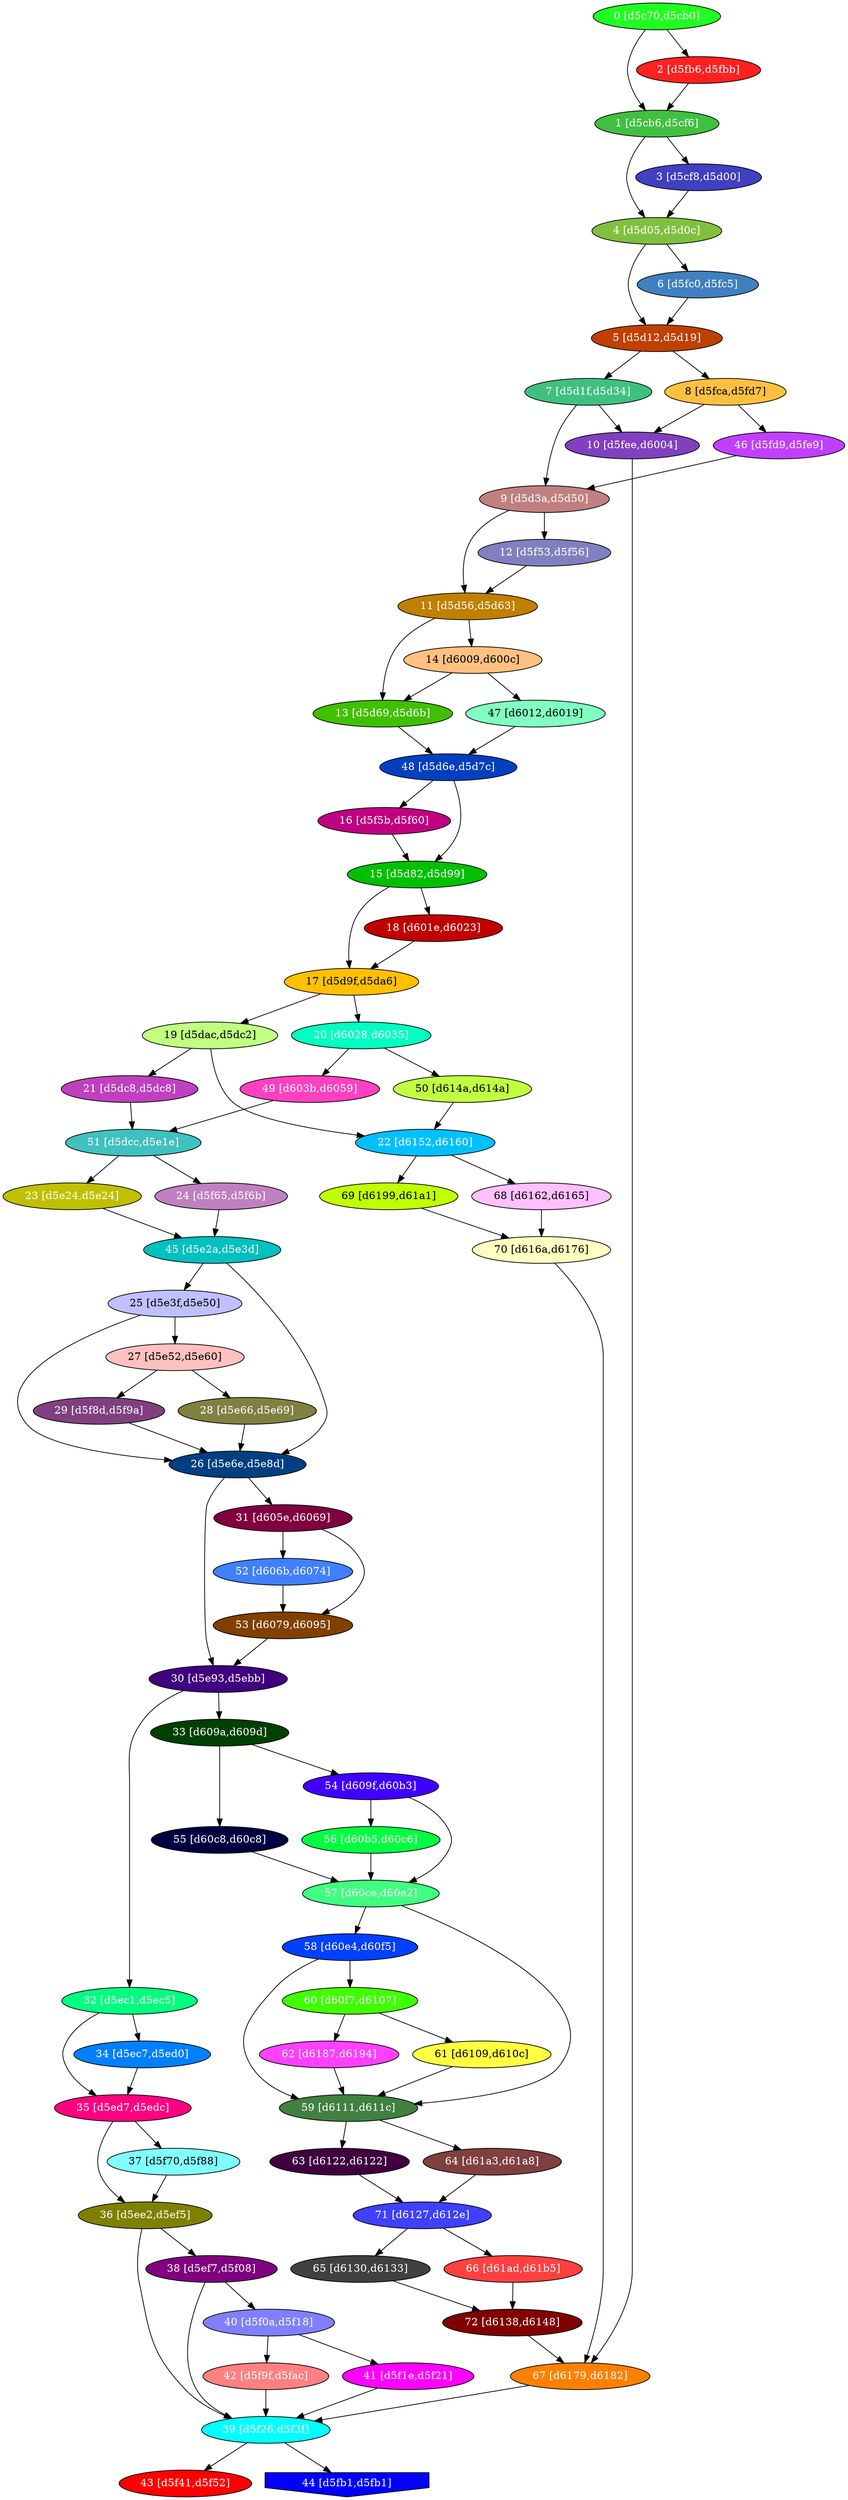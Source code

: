 diGraph libnss3{
	libnss3_0  [style=filled fillcolor="#20FF20" fontcolor="#ffffff" shape=oval label="0 [d5c70,d5cb0]"]
	libnss3_1  [style=filled fillcolor="#40C040" fontcolor="#ffffff" shape=oval label="1 [d5cb6,d5cf6]"]
	libnss3_2  [style=filled fillcolor="#FF2020" fontcolor="#ffffff" shape=oval label="2 [d5fb6,d5fbb]"]
	libnss3_3  [style=filled fillcolor="#4040C0" fontcolor="#ffffff" shape=oval label="3 [d5cf8,d5d00]"]
	libnss3_4  [style=filled fillcolor="#80C040" fontcolor="#ffffff" shape=oval label="4 [d5d05,d5d0c]"]
	libnss3_5  [style=filled fillcolor="#C04000" fontcolor="#ffffff" shape=oval label="5 [d5d12,d5d19]"]
	libnss3_6  [style=filled fillcolor="#4080C0" fontcolor="#ffffff" shape=oval label="6 [d5fc0,d5fc5]"]
	libnss3_7  [style=filled fillcolor="#40C080" fontcolor="#ffffff" shape=oval label="7 [d5d1f,d5d34]"]
	libnss3_8  [style=filled fillcolor="#FFC040" fontcolor="#000000" shape=oval label="8 [d5fca,d5fd7]"]
	libnss3_9  [style=filled fillcolor="#C08080" fontcolor="#ffffff" shape=oval label="9 [d5d3a,d5d50]"]
	libnss3_a  [style=filled fillcolor="#8040C0" fontcolor="#ffffff" shape=oval label="10 [d5fee,d6004]"]
	libnss3_b  [style=filled fillcolor="#C08000" fontcolor="#ffffff" shape=oval label="11 [d5d56,d5d63]"]
	libnss3_c  [style=filled fillcolor="#8080C0" fontcolor="#ffffff" shape=oval label="12 [d5f53,d5f56]"]
	libnss3_d  [style=filled fillcolor="#40C000" fontcolor="#ffffff" shape=oval label="13 [d5d69,d5d6b]"]
	libnss3_e  [style=filled fillcolor="#FFC080" fontcolor="#000000" shape=oval label="14 [d6009,d600c]"]
	libnss3_f  [style=filled fillcolor="#00C000" fontcolor="#ffffff" shape=oval label="15 [d5d82,d5d99]"]
	libnss3_10  [style=filled fillcolor="#C00080" fontcolor="#ffffff" shape=oval label="16 [d5f5b,d5f60]"]
	libnss3_11  [style=filled fillcolor="#FFC000" fontcolor="#000000" shape=oval label="17 [d5d9f,d5da6]"]
	libnss3_12  [style=filled fillcolor="#C00000" fontcolor="#ffffff" shape=oval label="18 [d601e,d6023]"]
	libnss3_13  [style=filled fillcolor="#C0FF80" fontcolor="#000000" shape=oval label="19 [d5dac,d5dc2]"]
	libnss3_14  [style=filled fillcolor="#00FFC0" fontcolor="#ffffff" shape=oval label="20 [d6028,d6035]"]
	libnss3_15  [style=filled fillcolor="#C040C0" fontcolor="#ffffff" shape=oval label="21 [d5dc8,d5dc8]"]
	libnss3_16  [style=filled fillcolor="#00C0FF" fontcolor="#ffffff" shape=oval label="22 [d6152,d6160]"]
	libnss3_17  [style=filled fillcolor="#C0C000" fontcolor="#ffffff" shape=oval label="23 [d5e24,d5e24]"]
	libnss3_18  [style=filled fillcolor="#C080C0" fontcolor="#ffffff" shape=oval label="24 [d5f65,d5f6b]"]
	libnss3_19  [style=filled fillcolor="#C0C0FF" fontcolor="#000000" shape=oval label="25 [d5e3f,d5e50]"]
	libnss3_1a  [style=filled fillcolor="#004080" fontcolor="#ffffff" shape=oval label="26 [d5e6e,d5e8d]"]
	libnss3_1b  [style=filled fillcolor="#FFC0C0" fontcolor="#000000" shape=oval label="27 [d5e52,d5e60]"]
	libnss3_1c  [style=filled fillcolor="#808040" fontcolor="#ffffff" shape=oval label="28 [d5e66,d5e69]"]
	libnss3_1d  [style=filled fillcolor="#804080" fontcolor="#ffffff" shape=oval label="29 [d5f8d,d5f9a]"]
	libnss3_1e  [style=filled fillcolor="#400080" fontcolor="#ffffff" shape=oval label="30 [d5e93,d5ebb]"]
	libnss3_1f  [style=filled fillcolor="#800040" fontcolor="#ffffff" shape=oval label="31 [d605e,d6069]"]
	libnss3_20  [style=filled fillcolor="#00FF80" fontcolor="#ffffff" shape=oval label="32 [d5ec1,d5ec5]"]
	libnss3_21  [style=filled fillcolor="#004000" fontcolor="#ffffff" shape=oval label="33 [d609a,d609d]"]
	libnss3_22  [style=filled fillcolor="#0080FF" fontcolor="#ffffff" shape=oval label="34 [d5ec7,d5ed0]"]
	libnss3_23  [style=filled fillcolor="#FF0080" fontcolor="#ffffff" shape=oval label="35 [d5ed7,d5edc]"]
	libnss3_24  [style=filled fillcolor="#808000" fontcolor="#ffffff" shape=oval label="36 [d5ee2,d5ef5]"]
	libnss3_25  [style=filled fillcolor="#80FFFF" fontcolor="#000000" shape=oval label="37 [d5f70,d5f88]"]
	libnss3_26  [style=filled fillcolor="#800080" fontcolor="#ffffff" shape=oval label="38 [d5ef7,d5f08]"]
	libnss3_27  [style=filled fillcolor="#00FFFF" fontcolor="#ffffff" shape=oval label="39 [d5f26,d5f3f]"]
	libnss3_28  [style=filled fillcolor="#8080FF" fontcolor="#ffffff" shape=oval label="40 [d5f0a,d5f18]"]
	libnss3_29  [style=filled fillcolor="#FF00FF" fontcolor="#ffffff" shape=oval label="41 [d5f1e,d5f21]"]
	libnss3_2a  [style=filled fillcolor="#FF8080" fontcolor="#ffffff" shape=oval label="42 [d5f9f,d5fac]"]
	libnss3_2b  [style=filled fillcolor="#FF0000" fontcolor="#ffffff" shape=oval label="43 [d5f41,d5f52]"]
	libnss3_2c  [style=filled fillcolor="#0000FF" fontcolor="#ffffff" shape=invhouse label="44 [d5fb1,d5fb1]"]
	libnss3_2d  [style=filled fillcolor="#00C0C0" fontcolor="#ffffff" shape=oval label="45 [d5e2a,d5e3d]"]
	libnss3_2e  [style=filled fillcolor="#C040FF" fontcolor="#ffffff" shape=oval label="46 [d5fd9,d5fe9]"]
	libnss3_2f  [style=filled fillcolor="#80FFC0" fontcolor="#000000" shape=oval label="47 [d6012,d6019]"]
	libnss3_30  [style=filled fillcolor="#0040C0" fontcolor="#ffffff" shape=oval label="48 [d5d6e,d5d7c]"]
	libnss3_31  [style=filled fillcolor="#FF40C0" fontcolor="#ffffff" shape=oval label="49 [d603b,d6059]"]
	libnss3_32  [style=filled fillcolor="#C0FF40" fontcolor="#000000" shape=oval label="50 [d614a,d614a]"]
	libnss3_33  [style=filled fillcolor="#40C0C0" fontcolor="#ffffff" shape=oval label="51 [d5dcc,d5e1e]"]
	libnss3_34  [style=filled fillcolor="#4080FF" fontcolor="#ffffff" shape=oval label="52 [d606b,d6074]"]
	libnss3_35  [style=filled fillcolor="#804000" fontcolor="#ffffff" shape=oval label="53 [d6079,d6095]"]
	libnss3_36  [style=filled fillcolor="#4000FF" fontcolor="#ffffff" shape=oval label="54 [d609f,d60b3]"]
	libnss3_37  [style=filled fillcolor="#000040" fontcolor="#ffffff" shape=oval label="55 [d60c8,d60c8]"]
	libnss3_38  [style=filled fillcolor="#00FF40" fontcolor="#ffffff" shape=oval label="56 [d60b5,d60c6]"]
	libnss3_39  [style=filled fillcolor="#40FF80" fontcolor="#ffffff" shape=oval label="57 [d60ce,d60e2]"]
	libnss3_3a  [style=filled fillcolor="#0040FF" fontcolor="#ffffff" shape=oval label="58 [d60e4,d60f5]"]
	libnss3_3b  [style=filled fillcolor="#408040" fontcolor="#ffffff" shape=oval label="59 [d6111,d611c]"]
	libnss3_3c  [style=filled fillcolor="#40FF00" fontcolor="#ffffff" shape=oval label="60 [d60f7,d6107]"]
	libnss3_3d  [style=filled fillcolor="#FFFF40" fontcolor="#000000" shape=oval label="61 [d6109,d610c]"]
	libnss3_3e  [style=filled fillcolor="#FF40FF" fontcolor="#ffffff" shape=oval label="62 [d6187,d6194]"]
	libnss3_3f  [style=filled fillcolor="#400040" fontcolor="#ffffff" shape=oval label="63 [d6122,d6122]"]
	libnss3_40  [style=filled fillcolor="#804040" fontcolor="#ffffff" shape=oval label="64 [d61a3,d61a8]"]
	libnss3_41  [style=filled fillcolor="#404040" fontcolor="#ffffff" shape=oval label="65 [d6130,d6133]"]
	libnss3_42  [style=filled fillcolor="#FF4040" fontcolor="#ffffff" shape=oval label="66 [d61ad,d61b5]"]
	libnss3_43  [style=filled fillcolor="#FF8000" fontcolor="#ffffff" shape=oval label="67 [d6179,d6182]"]
	libnss3_44  [style=filled fillcolor="#FFC0FF" fontcolor="#000000" shape=oval label="68 [d6162,d6165]"]
	libnss3_45  [style=filled fillcolor="#C0FF00" fontcolor="#000000" shape=oval label="69 [d6199,d61a1]"]
	libnss3_46  [style=filled fillcolor="#FFFFC0" fontcolor="#000000" shape=oval label="70 [d616a,d6176]"]
	libnss3_47  [style=filled fillcolor="#4040FF" fontcolor="#ffffff" shape=oval label="71 [d6127,d612e]"]
	libnss3_48  [style=filled fillcolor="#800000" fontcolor="#ffffff" shape=oval label="72 [d6138,d6148]"]

	libnss3_0 -> libnss3_1
	libnss3_0 -> libnss3_2
	libnss3_1 -> libnss3_3
	libnss3_1 -> libnss3_4
	libnss3_2 -> libnss3_1
	libnss3_3 -> libnss3_4
	libnss3_4 -> libnss3_5
	libnss3_4 -> libnss3_6
	libnss3_5 -> libnss3_7
	libnss3_5 -> libnss3_8
	libnss3_6 -> libnss3_5
	libnss3_7 -> libnss3_9
	libnss3_7 -> libnss3_a
	libnss3_8 -> libnss3_a
	libnss3_8 -> libnss3_2e
	libnss3_9 -> libnss3_b
	libnss3_9 -> libnss3_c
	libnss3_a -> libnss3_43
	libnss3_b -> libnss3_d
	libnss3_b -> libnss3_e
	libnss3_c -> libnss3_b
	libnss3_d -> libnss3_30
	libnss3_e -> libnss3_d
	libnss3_e -> libnss3_2f
	libnss3_f -> libnss3_11
	libnss3_f -> libnss3_12
	libnss3_10 -> libnss3_f
	libnss3_11 -> libnss3_13
	libnss3_11 -> libnss3_14
	libnss3_12 -> libnss3_11
	libnss3_13 -> libnss3_15
	libnss3_13 -> libnss3_16
	libnss3_14 -> libnss3_31
	libnss3_14 -> libnss3_32
	libnss3_15 -> libnss3_33
	libnss3_16 -> libnss3_44
	libnss3_16 -> libnss3_45
	libnss3_17 -> libnss3_2d
	libnss3_18 -> libnss3_2d
	libnss3_19 -> libnss3_1a
	libnss3_19 -> libnss3_1b
	libnss3_1a -> libnss3_1e
	libnss3_1a -> libnss3_1f
	libnss3_1b -> libnss3_1c
	libnss3_1b -> libnss3_1d
	libnss3_1c -> libnss3_1a
	libnss3_1d -> libnss3_1a
	libnss3_1e -> libnss3_20
	libnss3_1e -> libnss3_21
	libnss3_1f -> libnss3_34
	libnss3_1f -> libnss3_35
	libnss3_20 -> libnss3_22
	libnss3_20 -> libnss3_23
	libnss3_21 -> libnss3_36
	libnss3_21 -> libnss3_37
	libnss3_22 -> libnss3_23
	libnss3_23 -> libnss3_24
	libnss3_23 -> libnss3_25
	libnss3_24 -> libnss3_26
	libnss3_24 -> libnss3_27
	libnss3_25 -> libnss3_24
	libnss3_26 -> libnss3_27
	libnss3_26 -> libnss3_28
	libnss3_27 -> libnss3_2b
	libnss3_27 -> libnss3_2c
	libnss3_28 -> libnss3_29
	libnss3_28 -> libnss3_2a
	libnss3_29 -> libnss3_27
	libnss3_2a -> libnss3_27
	libnss3_2d -> libnss3_19
	libnss3_2d -> libnss3_1a
	libnss3_2e -> libnss3_9
	libnss3_2f -> libnss3_30
	libnss3_30 -> libnss3_f
	libnss3_30 -> libnss3_10
	libnss3_31 -> libnss3_33
	libnss3_32 -> libnss3_16
	libnss3_33 -> libnss3_17
	libnss3_33 -> libnss3_18
	libnss3_34 -> libnss3_35
	libnss3_35 -> libnss3_1e
	libnss3_36 -> libnss3_38
	libnss3_36 -> libnss3_39
	libnss3_37 -> libnss3_39
	libnss3_38 -> libnss3_39
	libnss3_39 -> libnss3_3a
	libnss3_39 -> libnss3_3b
	libnss3_3a -> libnss3_3b
	libnss3_3a -> libnss3_3c
	libnss3_3b -> libnss3_3f
	libnss3_3b -> libnss3_40
	libnss3_3c -> libnss3_3d
	libnss3_3c -> libnss3_3e
	libnss3_3d -> libnss3_3b
	libnss3_3e -> libnss3_3b
	libnss3_3f -> libnss3_47
	libnss3_40 -> libnss3_47
	libnss3_41 -> libnss3_48
	libnss3_42 -> libnss3_48
	libnss3_43 -> libnss3_27
	libnss3_44 -> libnss3_46
	libnss3_45 -> libnss3_46
	libnss3_46 -> libnss3_43
	libnss3_47 -> libnss3_41
	libnss3_47 -> libnss3_42
	libnss3_48 -> libnss3_43
}